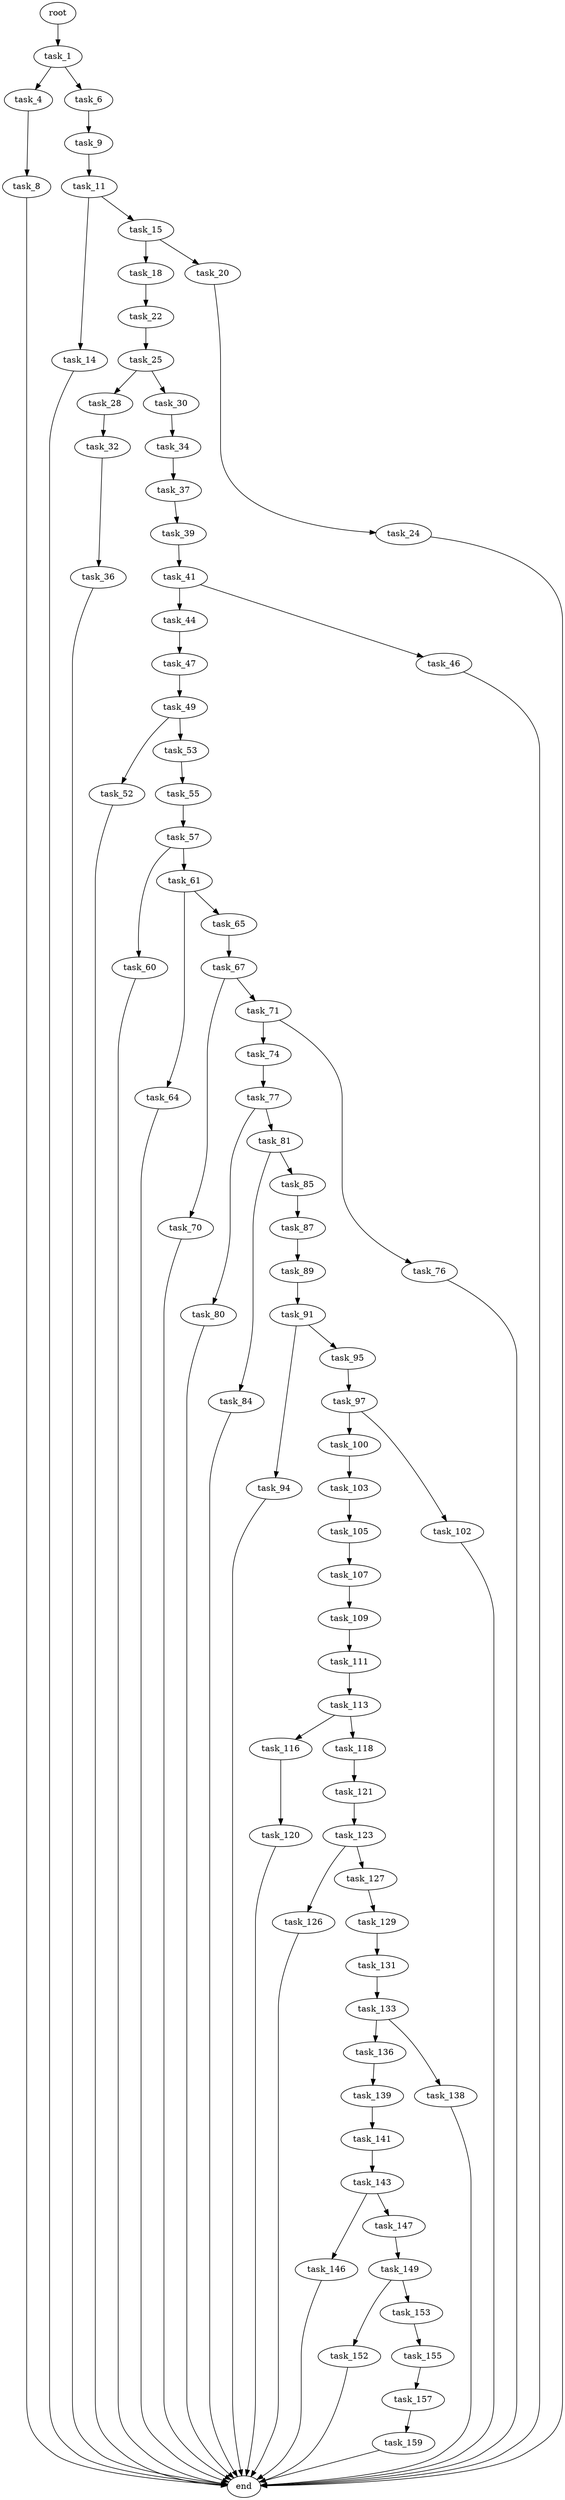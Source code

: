 digraph G {
  root [size="0.000000"];
  task_1 [size="426550734.000000"];
  task_4 [size="549755813888.000000"];
  task_6 [size="38376157269.000000"];
  task_8 [size="178965358992.000000"];
  task_9 [size="24815702045.000000"];
  task_11 [size="15273193690.000000"];
  task_14 [size="1157359594.000000"];
  task_15 [size="549755813888.000000"];
  task_18 [size="7391107400.000000"];
  task_20 [size="8589934592.000000"];
  task_22 [size="23336986237.000000"];
  task_24 [size="231928233984.000000"];
  task_25 [size="153426170287.000000"];
  task_28 [size="26553811498.000000"];
  task_30 [size="19489997046.000000"];
  task_32 [size="342354703388.000000"];
  task_34 [size="1073741824000.000000"];
  task_36 [size="8232373963.000000"];
  task_37 [size="9901914493.000000"];
  task_39 [size="1935200528.000000"];
  task_41 [size="8435026956.000000"];
  task_44 [size="12071939550.000000"];
  task_46 [size="549755813888.000000"];
  task_47 [size="28991029248.000000"];
  task_49 [size="1814121063.000000"];
  task_52 [size="27764173589.000000"];
  task_53 [size="922510264498.000000"];
  task_55 [size="19156764906.000000"];
  task_57 [size="59738413745.000000"];
  task_60 [size="6808033093.000000"];
  task_61 [size="925393459.000000"];
  task_64 [size="28991029248.000000"];
  task_65 [size="13251643791.000000"];
  task_67 [size="231928233984.000000"];
  task_70 [size="160667825317.000000"];
  task_71 [size="1031776323869.000000"];
  task_74 [size="134217728000.000000"];
  task_76 [size="688223622111.000000"];
  task_77 [size="450243086956.000000"];
  task_80 [size="1361614196.000000"];
  task_81 [size="3509264583.000000"];
  task_84 [size="231928233984.000000"];
  task_85 [size="1256685602.000000"];
  task_87 [size="1073741824000.000000"];
  task_89 [size="782757789696.000000"];
  task_91 [size="43177696789.000000"];
  task_94 [size="23693609800.000000"];
  task_95 [size="68719476736.000000"];
  task_97 [size="231928233984.000000"];
  task_100 [size="782757789696.000000"];
  task_102 [size="9879872192.000000"];
  task_103 [size="23073609523.000000"];
  task_105 [size="231928233984.000000"];
  task_107 [size="134217728000.000000"];
  task_109 [size="368293445632.000000"];
  task_111 [size="744227095294.000000"];
  task_113 [size="14227777130.000000"];
  task_116 [size="134217728000.000000"];
  task_118 [size="134217728000.000000"];
  task_120 [size="680793998502.000000"];
  task_121 [size="549755813888.000000"];
  task_123 [size="16203309607.000000"];
  task_126 [size="291480447.000000"];
  task_127 [size="134217728000.000000"];
  task_129 [size="1073741824000.000000"];
  task_131 [size="2002060716.000000"];
  task_133 [size="6385590957.000000"];
  task_136 [size="27987961075.000000"];
  task_138 [size="1073741824000.000000"];
  task_139 [size="8589934592.000000"];
  task_141 [size="36972491369.000000"];
  task_143 [size="231928233984.000000"];
  task_146 [size="8589934592.000000"];
  task_147 [size="22823432501.000000"];
  task_149 [size="28991029248.000000"];
  task_152 [size="134217728000.000000"];
  task_153 [size="13380094887.000000"];
  task_155 [size="26083887755.000000"];
  task_157 [size="1003231547499.000000"];
  task_159 [size="1093262253460.000000"];
  end [size="0.000000"];

  root -> task_1 [size="1.000000"];
  task_1 -> task_4 [size="33554432.000000"];
  task_1 -> task_6 [size="33554432.000000"];
  task_4 -> task_8 [size="536870912.000000"];
  task_6 -> task_9 [size="75497472.000000"];
  task_8 -> end [size="1.000000"];
  task_9 -> task_11 [size="536870912.000000"];
  task_11 -> task_14 [size="33554432.000000"];
  task_11 -> task_15 [size="33554432.000000"];
  task_14 -> end [size="1.000000"];
  task_15 -> task_18 [size="536870912.000000"];
  task_15 -> task_20 [size="536870912.000000"];
  task_18 -> task_22 [size="536870912.000000"];
  task_20 -> task_24 [size="33554432.000000"];
  task_22 -> task_25 [size="411041792.000000"];
  task_24 -> end [size="1.000000"];
  task_25 -> task_28 [size="209715200.000000"];
  task_25 -> task_30 [size="209715200.000000"];
  task_28 -> task_32 [size="679477248.000000"];
  task_30 -> task_34 [size="536870912.000000"];
  task_32 -> task_36 [size="838860800.000000"];
  task_34 -> task_37 [size="838860800.000000"];
  task_36 -> end [size="1.000000"];
  task_37 -> task_39 [size="33554432.000000"];
  task_39 -> task_41 [size="209715200.000000"];
  task_41 -> task_44 [size="209715200.000000"];
  task_41 -> task_46 [size="209715200.000000"];
  task_44 -> task_47 [size="301989888.000000"];
  task_46 -> end [size="1.000000"];
  task_47 -> task_49 [size="75497472.000000"];
  task_49 -> task_52 [size="209715200.000000"];
  task_49 -> task_53 [size="209715200.000000"];
  task_52 -> end [size="1.000000"];
  task_53 -> task_55 [size="679477248.000000"];
  task_55 -> task_57 [size="838860800.000000"];
  task_57 -> task_60 [size="209715200.000000"];
  task_57 -> task_61 [size="209715200.000000"];
  task_60 -> end [size="1.000000"];
  task_61 -> task_64 [size="33554432.000000"];
  task_61 -> task_65 [size="33554432.000000"];
  task_64 -> end [size="1.000000"];
  task_65 -> task_67 [size="838860800.000000"];
  task_67 -> task_70 [size="301989888.000000"];
  task_67 -> task_71 [size="301989888.000000"];
  task_70 -> end [size="1.000000"];
  task_71 -> task_74 [size="679477248.000000"];
  task_71 -> task_76 [size="679477248.000000"];
  task_74 -> task_77 [size="209715200.000000"];
  task_76 -> end [size="1.000000"];
  task_77 -> task_80 [size="301989888.000000"];
  task_77 -> task_81 [size="301989888.000000"];
  task_80 -> end [size="1.000000"];
  task_81 -> task_84 [size="75497472.000000"];
  task_81 -> task_85 [size="75497472.000000"];
  task_84 -> end [size="1.000000"];
  task_85 -> task_87 [size="75497472.000000"];
  task_87 -> task_89 [size="838860800.000000"];
  task_89 -> task_91 [size="679477248.000000"];
  task_91 -> task_94 [size="33554432.000000"];
  task_91 -> task_95 [size="33554432.000000"];
  task_94 -> end [size="1.000000"];
  task_95 -> task_97 [size="134217728.000000"];
  task_97 -> task_100 [size="301989888.000000"];
  task_97 -> task_102 [size="301989888.000000"];
  task_100 -> task_103 [size="679477248.000000"];
  task_102 -> end [size="1.000000"];
  task_103 -> task_105 [size="33554432.000000"];
  task_105 -> task_107 [size="301989888.000000"];
  task_107 -> task_109 [size="209715200.000000"];
  task_109 -> task_111 [size="411041792.000000"];
  task_111 -> task_113 [size="536870912.000000"];
  task_113 -> task_116 [size="301989888.000000"];
  task_113 -> task_118 [size="301989888.000000"];
  task_116 -> task_120 [size="209715200.000000"];
  task_118 -> task_121 [size="209715200.000000"];
  task_120 -> end [size="1.000000"];
  task_121 -> task_123 [size="536870912.000000"];
  task_123 -> task_126 [size="411041792.000000"];
  task_123 -> task_127 [size="411041792.000000"];
  task_126 -> end [size="1.000000"];
  task_127 -> task_129 [size="209715200.000000"];
  task_129 -> task_131 [size="838860800.000000"];
  task_131 -> task_133 [size="33554432.000000"];
  task_133 -> task_136 [size="134217728.000000"];
  task_133 -> task_138 [size="134217728.000000"];
  task_136 -> task_139 [size="536870912.000000"];
  task_138 -> end [size="1.000000"];
  task_139 -> task_141 [size="33554432.000000"];
  task_141 -> task_143 [size="134217728.000000"];
  task_143 -> task_146 [size="301989888.000000"];
  task_143 -> task_147 [size="301989888.000000"];
  task_146 -> end [size="1.000000"];
  task_147 -> task_149 [size="33554432.000000"];
  task_149 -> task_152 [size="75497472.000000"];
  task_149 -> task_153 [size="75497472.000000"];
  task_152 -> end [size="1.000000"];
  task_153 -> task_155 [size="209715200.000000"];
  task_155 -> task_157 [size="33554432.000000"];
  task_157 -> task_159 [size="679477248.000000"];
  task_159 -> end [size="1.000000"];
}
